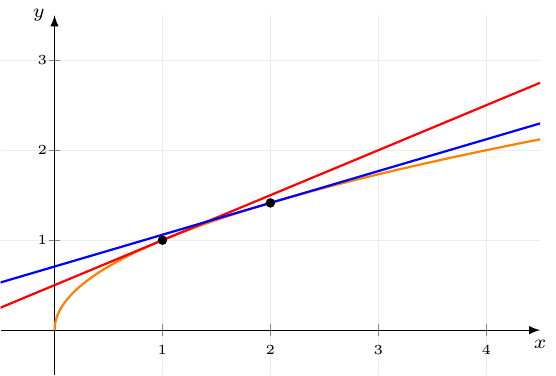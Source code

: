 \documentclass[crop]{standalone}
\usepackage[dvipsnames]{xcolor}
\usepackage{tikz}
\usepackage{pgfplots}
\pgfplotsset{compat=1.18}
\begin{document}
  \begin{tikzpicture}
    \begin{axis}[%
      axis x line=center,axis y line=center,
      unit vector ratio={1.2 1},
      xlabel={$x$},ylabel={$y$},
      xlabel style={below,font=\scriptsize},
      ylabel style={left,font=\scriptsize},
      xmin=-0.5,xmax=4.5,
      xtick={0,1,2,3,4,5},
      xticklabel style={font=\tiny},
      ymin=-0.5,ymax=3.5,
      ytick={0,1,2,3,4,5},
      yticklabel style={font=\tiny,xshift=0.3em},
      axis line style={-latex},
      grid=major,
      major grid style={gray!15},
      declare function={
        f(\x) = sqrt(\x);
        f_linha(\x) = \x^(-1/2)/2;
      }
    ]%
      \addplot[mark=none,color=orange,thick,samples=1000,domain=0:5] {f(x)};
      
      \addplot[mark=none,color=red,thick,samples=1000,domain=-5:5] {f(1) + f_linha(1)*(x-1)};
      \addplot[mark=*,mark size=1.5pt] coordinates {(1,{f(1)})};

      \addplot[mark=none,color=blue,thick,samples=5000,domain=-5:5] {f(2) + f_linha(2)*(x-2)};
      \addplot[mark=*,mark size=1.5pt] coordinates {(2,{f(2)})};
    \end{axis}
  \end{tikzpicture}%
\end{document}